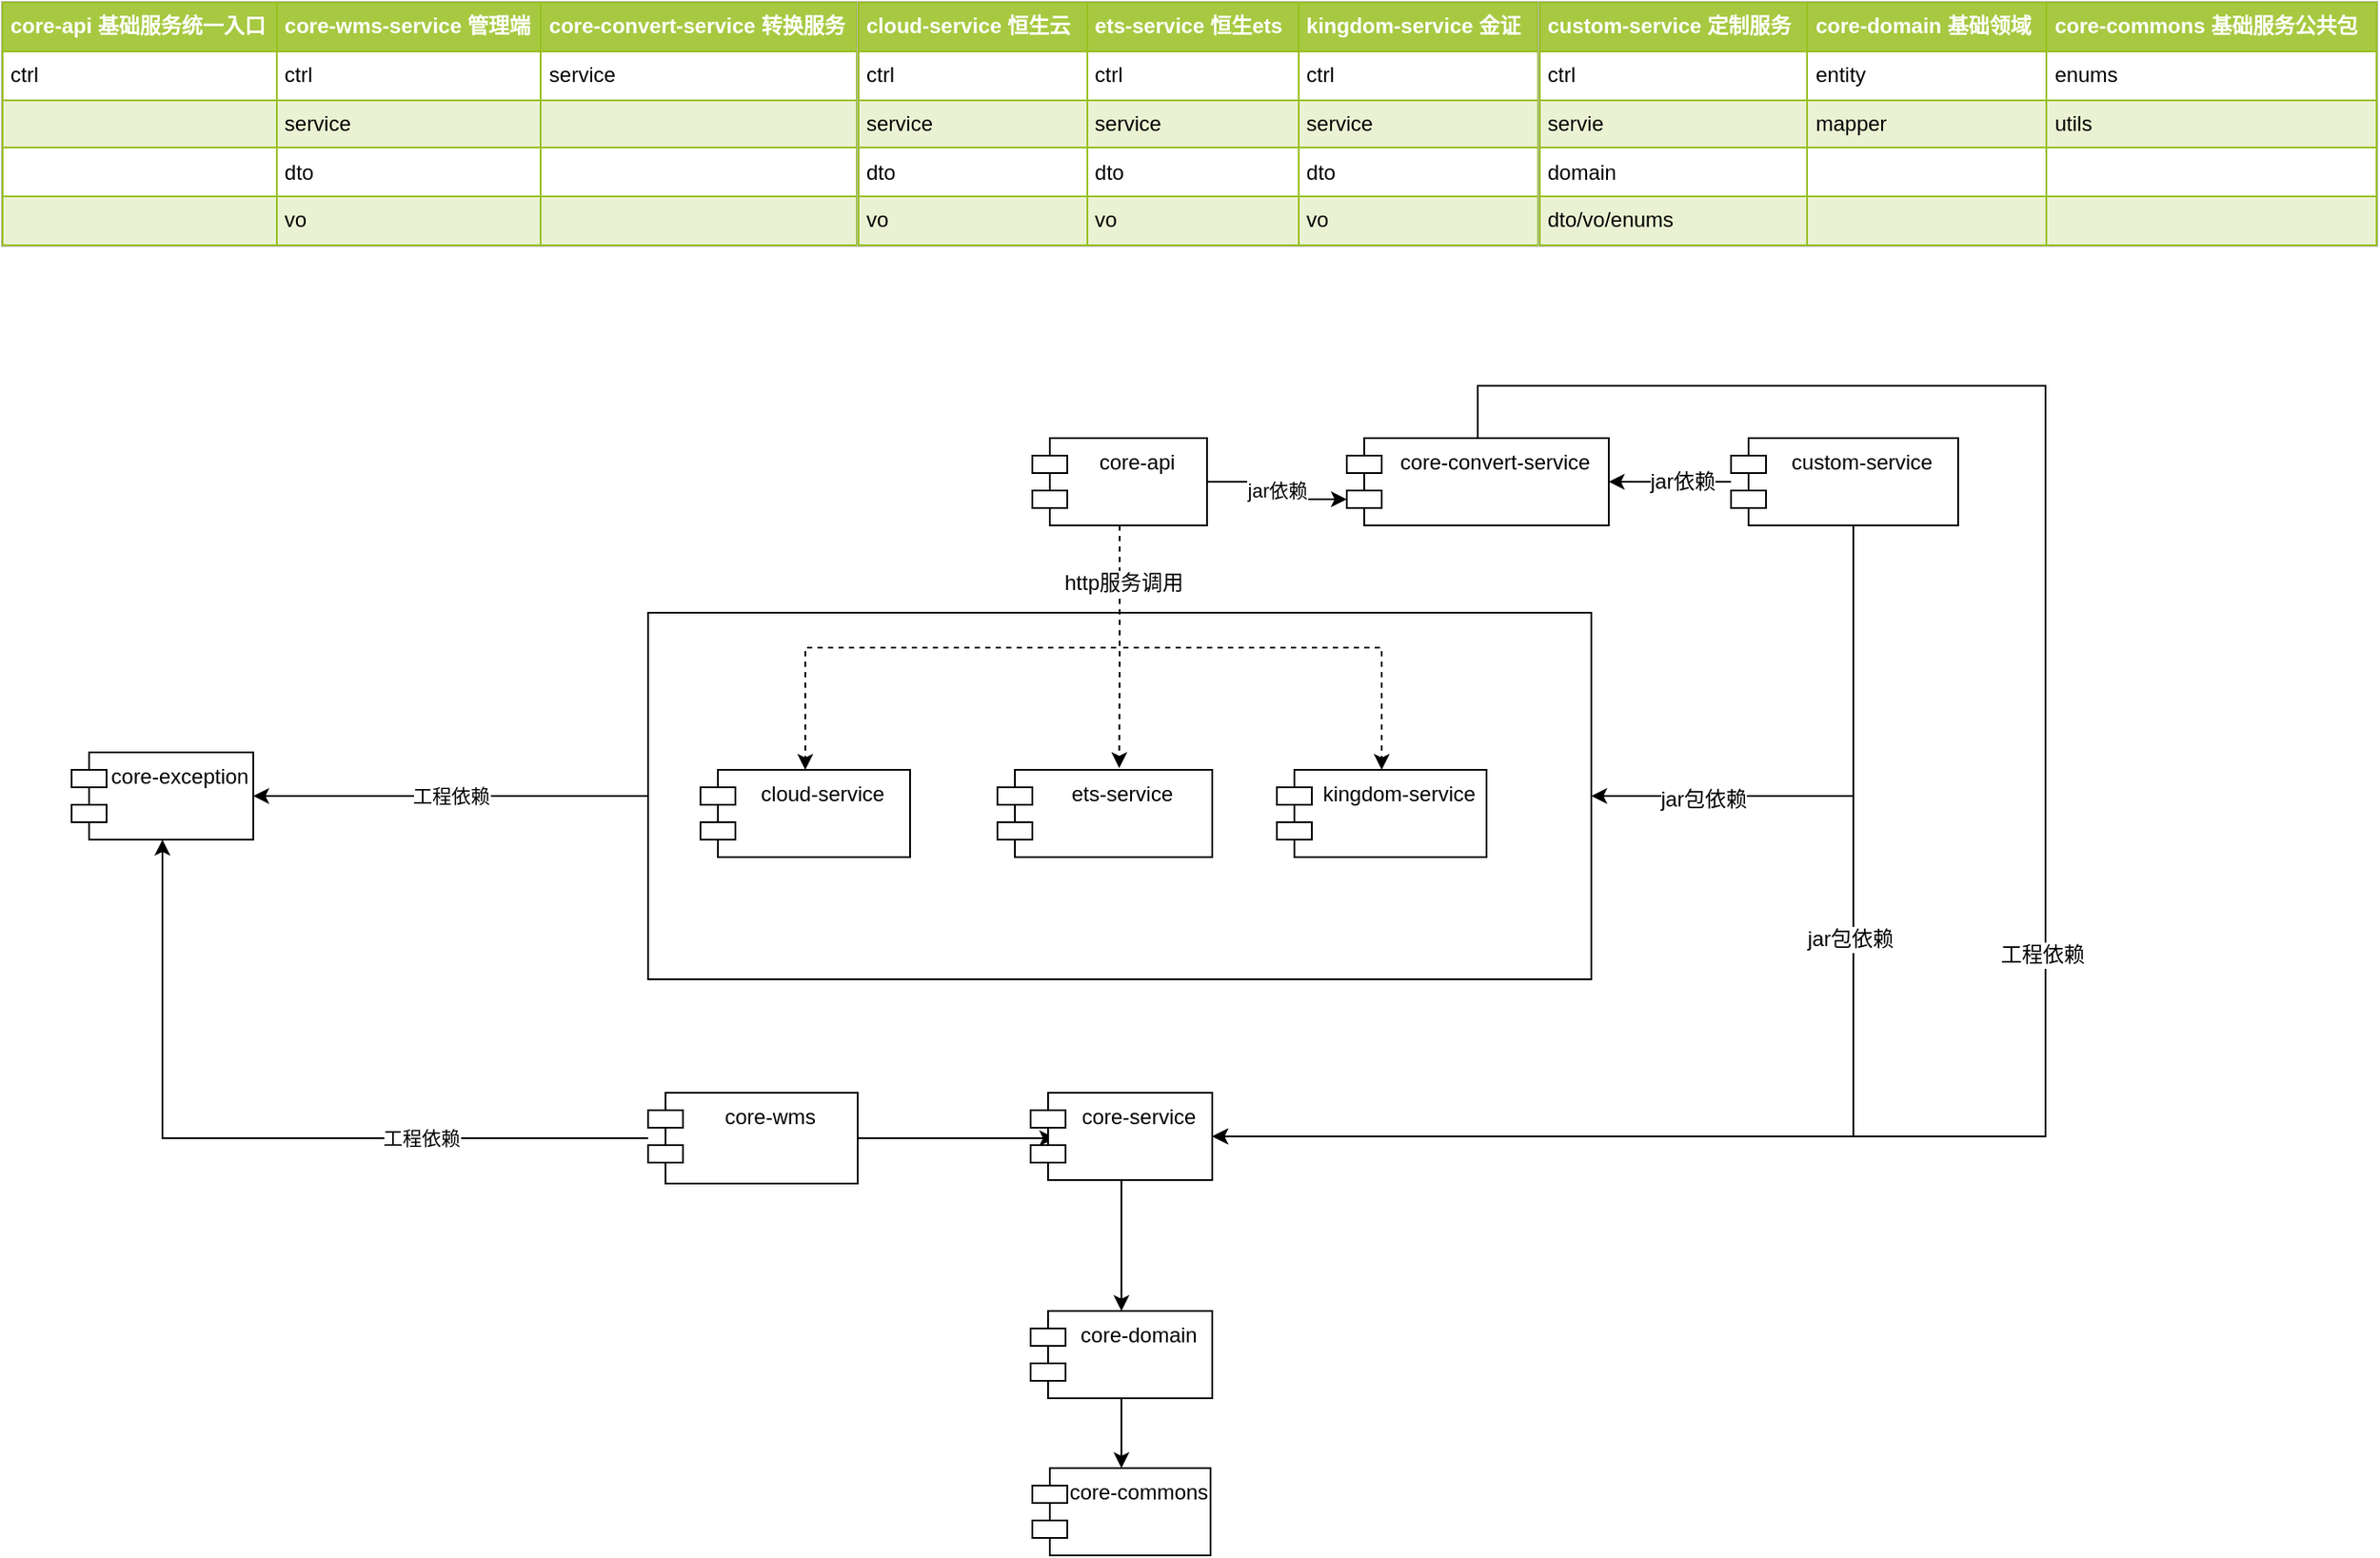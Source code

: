 <mxfile version="13.2.4" type="github">
  <diagram id="C5RBs43oDa-KdzZeNtuy" name="Page-1">
    <mxGraphModel dx="2249" dy="1931" grid="1" gridSize="10" guides="1" tooltips="1" connect="1" arrows="1" fold="1" page="1" pageScale="1" pageWidth="827" pageHeight="1169" math="0" shadow="0">
      <root>
        <mxCell id="WIyWlLk6GJQsqaUBKTNV-0" />
        <mxCell id="WIyWlLk6GJQsqaUBKTNV-1" parent="WIyWlLk6GJQsqaUBKTNV-0" />
        <mxCell id="cPL8ho-UZaEb3ZNec_in-6" value="工程依赖" style="edgeStyle=orthogonalEdgeStyle;rounded=0;orthogonalLoop=1;jettySize=auto;html=1;entryX=1;entryY=0.5;entryDx=0;entryDy=0;" edge="1" parent="WIyWlLk6GJQsqaUBKTNV-1" source="Ky2isP23nzzoT6AiAKJ6-3" target="cPL8ho-UZaEb3ZNec_in-5">
          <mxGeometry relative="1" as="geometry" />
        </mxCell>
        <mxCell id="Ky2isP23nzzoT6AiAKJ6-3" value="" style="rounded=0;whiteSpace=wrap;html=1;" parent="WIyWlLk6GJQsqaUBKTNV-1" vertex="1">
          <mxGeometry x="-60" y="170" width="540" height="210" as="geometry" />
        </mxCell>
        <mxCell id="Q59yL7v4hqOO_K3fvsZ5-12" style="edgeStyle=orthogonalEdgeStyle;rounded=0;orthogonalLoop=1;jettySize=auto;html=1;entryX=0.567;entryY=-0.02;entryDx=0;entryDy=0;entryPerimeter=0;dashed=1;" parent="WIyWlLk6GJQsqaUBKTNV-1" source="Q59yL7v4hqOO_K3fvsZ5-0" target="Q59yL7v4hqOO_K3fvsZ5-1" edge="1">
          <mxGeometry relative="1" as="geometry" />
        </mxCell>
        <mxCell id="Q59yL7v4hqOO_K3fvsZ5-14" style="edgeStyle=orthogonalEdgeStyle;rounded=0;orthogonalLoop=1;jettySize=auto;html=1;entryX=0.5;entryY=0;entryDx=0;entryDy=0;dashed=1;" parent="WIyWlLk6GJQsqaUBKTNV-1" source="Q59yL7v4hqOO_K3fvsZ5-0" target="Q59yL7v4hqOO_K3fvsZ5-3" edge="1">
          <mxGeometry relative="1" as="geometry">
            <Array as="points">
              <mxPoint x="210" y="190" />
              <mxPoint x="360" y="190" />
            </Array>
          </mxGeometry>
        </mxCell>
        <mxCell id="Q59yL7v4hqOO_K3fvsZ5-15" style="edgeStyle=orthogonalEdgeStyle;rounded=0;orthogonalLoop=1;jettySize=auto;html=1;dashed=1;" parent="WIyWlLk6GJQsqaUBKTNV-1" source="Q59yL7v4hqOO_K3fvsZ5-0" target="Q59yL7v4hqOO_K3fvsZ5-2" edge="1">
          <mxGeometry relative="1" as="geometry">
            <Array as="points">
              <mxPoint x="210" y="190" />
              <mxPoint x="30" y="190" />
            </Array>
          </mxGeometry>
        </mxCell>
        <mxCell id="Q59yL7v4hqOO_K3fvsZ5-17" value="http服务调用" style="text;html=1;align=center;verticalAlign=middle;resizable=0;points=[];labelBackgroundColor=#ffffff;" parent="Q59yL7v4hqOO_K3fvsZ5-15" vertex="1" connectable="0">
          <mxGeometry x="-0.794" y="2" relative="1" as="geometry">
            <mxPoint as="offset" />
          </mxGeometry>
        </mxCell>
        <mxCell id="Ky2isP23nzzoT6AiAKJ6-6" value="jar依赖" style="edgeStyle=orthogonalEdgeStyle;rounded=0;orthogonalLoop=1;jettySize=auto;html=1;entryX=0;entryY=0;entryDx=0;entryDy=35;entryPerimeter=0;" parent="WIyWlLk6GJQsqaUBKTNV-1" source="Q59yL7v4hqOO_K3fvsZ5-0" target="Q59yL7v4hqOO_K3fvsZ5-4" edge="1">
          <mxGeometry relative="1" as="geometry" />
        </mxCell>
        <mxCell id="Q59yL7v4hqOO_K3fvsZ5-0" value="core-api" style="shape=module;align=left;spacingLeft=20;align=center;verticalAlign=top;" parent="WIyWlLk6GJQsqaUBKTNV-1" vertex="1">
          <mxGeometry x="160" y="70" width="100" height="50" as="geometry" />
        </mxCell>
        <mxCell id="Q59yL7v4hqOO_K3fvsZ5-1" value="ets-service" style="shape=module;align=left;spacingLeft=20;align=center;verticalAlign=top;" parent="WIyWlLk6GJQsqaUBKTNV-1" vertex="1">
          <mxGeometry x="140" y="260" width="123" height="50" as="geometry" />
        </mxCell>
        <mxCell id="Q59yL7v4hqOO_K3fvsZ5-2" value="cloud-service" style="shape=module;align=left;spacingLeft=20;align=center;verticalAlign=top;" parent="WIyWlLk6GJQsqaUBKTNV-1" vertex="1">
          <mxGeometry x="-30" y="260" width="120" height="50" as="geometry" />
        </mxCell>
        <mxCell id="Q59yL7v4hqOO_K3fvsZ5-3" value="kingdom-service" style="shape=module;align=left;spacingLeft=20;align=center;verticalAlign=top;" parent="WIyWlLk6GJQsqaUBKTNV-1" vertex="1">
          <mxGeometry x="300" y="260" width="120" height="50" as="geometry" />
        </mxCell>
        <mxCell id="Ky2isP23nzzoT6AiAKJ6-43" style="edgeStyle=orthogonalEdgeStyle;rounded=0;orthogonalLoop=1;jettySize=auto;html=1;entryX=1;entryY=0.5;entryDx=0;entryDy=0;" parent="WIyWlLk6GJQsqaUBKTNV-1" source="Q59yL7v4hqOO_K3fvsZ5-4" target="cPL8ho-UZaEb3ZNec_in-3" edge="1">
          <mxGeometry relative="1" as="geometry">
            <Array as="points">
              <mxPoint x="415" y="40" />
              <mxPoint x="740" y="40" />
              <mxPoint x="740" y="470" />
            </Array>
            <mxPoint x="270" y="480" as="targetPoint" />
          </mxGeometry>
        </mxCell>
        <mxCell id="Ky2isP23nzzoT6AiAKJ6-44" value="工程依赖" style="text;html=1;align=center;verticalAlign=middle;resizable=0;points=[];labelBackgroundColor=#ffffff;" parent="Ky2isP23nzzoT6AiAKJ6-43" vertex="1" connectable="0">
          <mxGeometry x="0.079" y="-2" relative="1" as="geometry">
            <mxPoint as="offset" />
          </mxGeometry>
        </mxCell>
        <mxCell id="Q59yL7v4hqOO_K3fvsZ5-4" value="core-convert-service" style="shape=module;align=left;spacingLeft=20;align=center;verticalAlign=top;" parent="WIyWlLk6GJQsqaUBKTNV-1" vertex="1">
          <mxGeometry x="340" y="70" width="150" height="50" as="geometry" />
        </mxCell>
        <mxCell id="Ky2isP23nzzoT6AiAKJ6-1" style="edgeStyle=orthogonalEdgeStyle;rounded=0;orthogonalLoop=1;jettySize=auto;html=1;" parent="WIyWlLk6GJQsqaUBKTNV-1" source="Q59yL7v4hqOO_K3fvsZ5-5" target="cPL8ho-UZaEb3ZNec_in-3" edge="1">
          <mxGeometry relative="1" as="geometry">
            <Array as="points">
              <mxPoint x="630" y="470" />
            </Array>
            <mxPoint x="271" y="470" as="targetPoint" />
          </mxGeometry>
        </mxCell>
        <mxCell id="Ky2isP23nzzoT6AiAKJ6-2" value="jar包依赖" style="text;html=1;align=center;verticalAlign=middle;resizable=0;points=[];labelBackgroundColor=#ffffff;" parent="Ky2isP23nzzoT6AiAKJ6-1" vertex="1" connectable="0">
          <mxGeometry x="-0.339" y="-2" relative="1" as="geometry">
            <mxPoint as="offset" />
          </mxGeometry>
        </mxCell>
        <mxCell id="Ky2isP23nzzoT6AiAKJ6-4" style="edgeStyle=orthogonalEdgeStyle;rounded=0;orthogonalLoop=1;jettySize=auto;html=1;entryX=1;entryY=0.5;entryDx=0;entryDy=0;" parent="WIyWlLk6GJQsqaUBKTNV-1" source="Q59yL7v4hqOO_K3fvsZ5-5" target="Ky2isP23nzzoT6AiAKJ6-3" edge="1">
          <mxGeometry relative="1" as="geometry">
            <Array as="points">
              <mxPoint x="630" y="275" />
            </Array>
          </mxGeometry>
        </mxCell>
        <mxCell id="Ky2isP23nzzoT6AiAKJ6-5" value="jar包依赖" style="text;html=1;align=center;verticalAlign=middle;resizable=0;points=[];labelBackgroundColor=#ffffff;" parent="Ky2isP23nzzoT6AiAKJ6-4" vertex="1" connectable="0">
          <mxGeometry x="0.58" y="2" relative="1" as="geometry">
            <mxPoint as="offset" />
          </mxGeometry>
        </mxCell>
        <mxCell id="Ky2isP23nzzoT6AiAKJ6-7" style="edgeStyle=orthogonalEdgeStyle;rounded=0;orthogonalLoop=1;jettySize=auto;html=1;" parent="WIyWlLk6GJQsqaUBKTNV-1" source="Q59yL7v4hqOO_K3fvsZ5-5" target="Q59yL7v4hqOO_K3fvsZ5-4" edge="1">
          <mxGeometry relative="1" as="geometry" />
        </mxCell>
        <mxCell id="Ky2isP23nzzoT6AiAKJ6-8" value="jar依赖" style="text;html=1;align=center;verticalAlign=middle;resizable=0;points=[];labelBackgroundColor=#ffffff;" parent="Ky2isP23nzzoT6AiAKJ6-7" vertex="1" connectable="0">
          <mxGeometry x="-0.2" relative="1" as="geometry">
            <mxPoint as="offset" />
          </mxGeometry>
        </mxCell>
        <mxCell id="Q59yL7v4hqOO_K3fvsZ5-5" value="custom-service" style="shape=module;align=left;spacingLeft=20;align=center;verticalAlign=top;" parent="WIyWlLk6GJQsqaUBKTNV-1" vertex="1">
          <mxGeometry x="560" y="70" width="130" height="50" as="geometry" />
        </mxCell>
        <mxCell id="Ky2isP23nzzoT6AiAKJ6-42" style="edgeStyle=orthogonalEdgeStyle;rounded=0;orthogonalLoop=1;jettySize=auto;html=1;entryX=0.5;entryY=0;entryDx=0;entryDy=0;" parent="WIyWlLk6GJQsqaUBKTNV-1" source="Q59yL7v4hqOO_K3fvsZ5-18" target="Ky2isP23nzzoT6AiAKJ6-41" edge="1">
          <mxGeometry relative="1" as="geometry" />
        </mxCell>
        <mxCell id="Q59yL7v4hqOO_K3fvsZ5-18" value="core-domain" style="shape=module;align=left;spacingLeft=20;align=center;verticalAlign=top;" parent="WIyWlLk6GJQsqaUBKTNV-1" vertex="1">
          <mxGeometry x="159" y="570" width="104" height="50" as="geometry" />
        </mxCell>
        <mxCell id="cPL8ho-UZaEb3ZNec_in-4" style="edgeStyle=orthogonalEdgeStyle;rounded=0;orthogonalLoop=1;jettySize=auto;html=1;entryX=0.135;entryY=0.52;entryDx=0;entryDy=0;entryPerimeter=0;" edge="1" parent="WIyWlLk6GJQsqaUBKTNV-1" source="Ky2isP23nzzoT6AiAKJ6-9" target="cPL8ho-UZaEb3ZNec_in-3">
          <mxGeometry relative="1" as="geometry" />
        </mxCell>
        <mxCell id="cPL8ho-UZaEb3ZNec_in-7" value="工程依赖" style="edgeStyle=orthogonalEdgeStyle;rounded=0;orthogonalLoop=1;jettySize=auto;html=1;entryX=0.5;entryY=1;entryDx=0;entryDy=0;" edge="1" parent="WIyWlLk6GJQsqaUBKTNV-1" source="Ky2isP23nzzoT6AiAKJ6-9" target="cPL8ho-UZaEb3ZNec_in-5">
          <mxGeometry x="-0.421" relative="1" as="geometry">
            <mxPoint as="offset" />
          </mxGeometry>
        </mxCell>
        <mxCell id="Ky2isP23nzzoT6AiAKJ6-9" value="core-wms" style="shape=module;align=center;spacingLeft=20;align=center;verticalAlign=top;" parent="WIyWlLk6GJQsqaUBKTNV-1" vertex="1">
          <mxGeometry x="-60" y="445" width="120" height="52" as="geometry" />
        </mxCell>
        <mxCell id="Ky2isP23nzzoT6AiAKJ6-18" value="&lt;table border=&quot;1&quot; width=&quot;100%&quot; cellpadding=&quot;4&quot; style=&quot;width: 100% ; height: 100% ; border-collapse: collapse&quot;&gt;&lt;tbody&gt;&lt;tr style=&quot;background-color: #a7c942 ; color: #ffffff ; border: 1px solid #98bf21&quot;&gt;&lt;th align=&quot;left&quot;&gt;core-api 基础服务统一入口&lt;/th&gt;&lt;th align=&quot;left&quot;&gt;core-wms-service 管理端&lt;/th&gt;&lt;th align=&quot;left&quot;&gt;core-convert-service 转换服务&lt;/th&gt;&lt;/tr&gt;&lt;tr style=&quot;border: 1px solid #98bf21&quot;&gt;&lt;td&gt;ctrl&lt;/td&gt;&lt;td&gt;ctrl&lt;/td&gt;&lt;td&gt;service&lt;/td&gt;&lt;/tr&gt;&lt;tr style=&quot;background-color: #eaf2d3 ; border: 1px solid #98bf21&quot;&gt;&lt;td&gt;&lt;br&gt;&lt;/td&gt;&lt;td&gt;service&lt;/td&gt;&lt;td&gt;&lt;br&gt;&lt;/td&gt;&lt;/tr&gt;&lt;tr style=&quot;border: 1px solid #98bf21&quot;&gt;&lt;td&gt;&lt;br&gt;&lt;/td&gt;&lt;td&gt;dto&lt;/td&gt;&lt;td&gt;&lt;br&gt;&lt;/td&gt;&lt;/tr&gt;&lt;tr style=&quot;background-color: #eaf2d3 ; border: 1px solid #98bf21&quot;&gt;&lt;td&gt;&lt;br&gt;&lt;/td&gt;&lt;td&gt;vo&lt;/td&gt;&lt;td&gt;&lt;br&gt;&lt;/td&gt;&lt;/tr&gt;&lt;/tbody&gt;&lt;/table&gt;" style="text;html=1;strokeColor=#c0c0c0;fillColor=#ffffff;overflow=fill;rounded=0;glass=0;shadow=0;gradientColor=none;" parent="WIyWlLk6GJQsqaUBKTNV-1" vertex="1">
          <mxGeometry x="-430" y="-180" width="490" height="140" as="geometry" />
        </mxCell>
        <mxCell id="Ky2isP23nzzoT6AiAKJ6-38" value="&lt;table border=&quot;1&quot; width=&quot;100%&quot; cellpadding=&quot;4&quot; style=&quot;width: 100% ; height: 100% ; border-collapse: collapse&quot;&gt;&lt;tbody&gt;&lt;tr style=&quot;background-color: #a7c942 ; color: #ffffff ; border: 1px solid #98bf21&quot;&gt;&lt;th align=&quot;left&quot;&gt;cloud-service 恒生云&lt;/th&gt;&lt;th align=&quot;left&quot;&gt;ets-service 恒生ets&lt;/th&gt;&lt;th align=&quot;left&quot;&gt;kingdom-service 金证&lt;/th&gt;&lt;/tr&gt;&lt;tr style=&quot;border: 1px solid #98bf21&quot;&gt;&lt;td&gt;ctrl&lt;/td&gt;&lt;td&gt;ctrl&lt;/td&gt;&lt;td&gt;ctrl&lt;/td&gt;&lt;/tr&gt;&lt;tr style=&quot;background-color: #eaf2d3 ; border: 1px solid #98bf21&quot;&gt;&lt;td&gt;service&lt;/td&gt;&lt;td&gt;service&lt;/td&gt;&lt;td&gt;service&lt;/td&gt;&lt;/tr&gt;&lt;tr style=&quot;border: 1px solid #98bf21&quot;&gt;&lt;td&gt;dto&lt;/td&gt;&lt;td&gt;dto&lt;/td&gt;&lt;td&gt;dto&lt;/td&gt;&lt;/tr&gt;&lt;tr style=&quot;background-color: #eaf2d3 ; border: 1px solid #98bf21&quot;&gt;&lt;td&gt;vo&lt;/td&gt;&lt;td&gt;vo&lt;/td&gt;&lt;td&gt;vo&lt;/td&gt;&lt;/tr&gt;&lt;/tbody&gt;&lt;/table&gt;" style="text;html=1;strokeColor=#c0c0c0;fillColor=#ffffff;overflow=fill;rounded=0;shadow=0;glass=0;align=left;" parent="WIyWlLk6GJQsqaUBKTNV-1" vertex="1">
          <mxGeometry x="60" y="-180" width="390" height="140" as="geometry" />
        </mxCell>
        <mxCell id="Ky2isP23nzzoT6AiAKJ6-40" value="&lt;table border=&quot;1&quot; width=&quot;100%&quot; cellpadding=&quot;4&quot; style=&quot;width: 100% ; height: 100% ; border-collapse: collapse&quot;&gt;&lt;tbody&gt;&lt;tr style=&quot;background-color: #a7c942 ; color: #ffffff ; border: 1px solid #98bf21&quot;&gt;&lt;th align=&quot;left&quot;&gt;custom-service 定制服务&lt;/th&gt;&lt;th align=&quot;left&quot;&gt;core-domain 基础领域&lt;/th&gt;&lt;th align=&quot;left&quot;&gt;core-commons 基础服务公共包&lt;/th&gt;&lt;/tr&gt;&lt;tr style=&quot;border: 1px solid #98bf21&quot;&gt;&lt;td&gt;ctrl&lt;/td&gt;&lt;td&gt;entity&lt;/td&gt;&lt;td&gt;enums&lt;/td&gt;&lt;/tr&gt;&lt;tr style=&quot;background-color: #eaf2d3 ; border: 1px solid #98bf21&quot;&gt;&lt;td&gt;servie&lt;/td&gt;&lt;td&gt;mapper&lt;/td&gt;&lt;td&gt;utils&lt;/td&gt;&lt;/tr&gt;&lt;tr style=&quot;border: 1px solid #98bf21&quot;&gt;&lt;td&gt;domain&lt;/td&gt;&lt;td&gt;&lt;br&gt;&lt;/td&gt;&lt;td&gt;&lt;br&gt;&lt;/td&gt;&lt;/tr&gt;&lt;tr style=&quot;background-color: #eaf2d3 ; border: 1px solid #98bf21&quot;&gt;&lt;td&gt;dto/vo/enums&lt;/td&gt;&lt;td&gt;&lt;br&gt;&lt;/td&gt;&lt;td&gt;&lt;br&gt;&lt;/td&gt;&lt;/tr&gt;&lt;/tbody&gt;&lt;/table&gt;" style="text;html=1;strokeColor=#c0c0c0;fillColor=#ffffff;overflow=fill;rounded=0;shadow=0;glass=0;align=left;" parent="WIyWlLk6GJQsqaUBKTNV-1" vertex="1">
          <mxGeometry x="450" y="-180" width="480" height="140" as="geometry" />
        </mxCell>
        <mxCell id="Ky2isP23nzzoT6AiAKJ6-41" value="core-commons" style="shape=module;align=left;spacingLeft=20;align=center;verticalAlign=top;" parent="WIyWlLk6GJQsqaUBKTNV-1" vertex="1">
          <mxGeometry x="160" y="660" width="102" height="50" as="geometry" />
        </mxCell>
        <mxCell id="cPL8ho-UZaEb3ZNec_in-1" style="edgeStyle=orthogonalEdgeStyle;rounded=0;orthogonalLoop=1;jettySize=auto;html=1;exitX=0.5;exitY=1;exitDx=0;exitDy=0;" edge="1" parent="WIyWlLk6GJQsqaUBKTNV-1" source="cPL8ho-UZaEb3ZNec_in-3" target="Q59yL7v4hqOO_K3fvsZ5-18">
          <mxGeometry relative="1" as="geometry">
            <mxPoint x="211" y="500" as="sourcePoint" />
          </mxGeometry>
        </mxCell>
        <mxCell id="cPL8ho-UZaEb3ZNec_in-3" value="core-service" style="shape=module;align=left;spacingLeft=20;align=center;verticalAlign=top;" vertex="1" parent="WIyWlLk6GJQsqaUBKTNV-1">
          <mxGeometry x="159" y="445" width="104" height="50" as="geometry" />
        </mxCell>
        <mxCell id="cPL8ho-UZaEb3ZNec_in-5" value="core-exception" style="shape=module;align=left;spacingLeft=20;align=center;verticalAlign=top;" vertex="1" parent="WIyWlLk6GJQsqaUBKTNV-1">
          <mxGeometry x="-390" y="250" width="104" height="50" as="geometry" />
        </mxCell>
      </root>
    </mxGraphModel>
  </diagram>
</mxfile>
